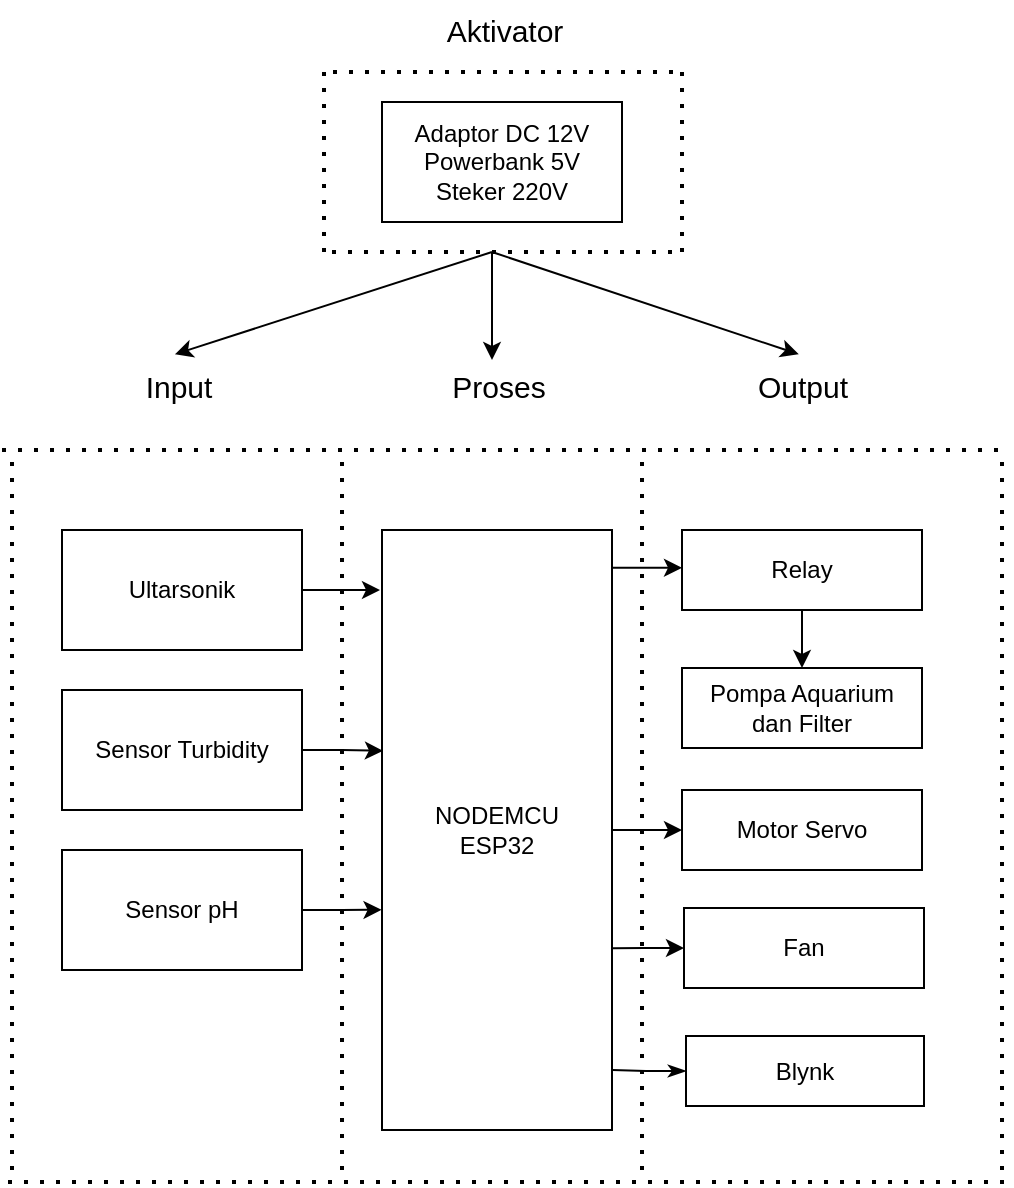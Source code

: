 <mxfile version="24.5.3" type="device" pages="4">
  <diagram name="Page-1" id="R7VzKHSdNlH-gQs3RgOC">
    <mxGraphModel dx="993" dy="699" grid="0" gridSize="10" guides="1" tooltips="1" connect="1" arrows="1" fold="1" page="1" pageScale="1" pageWidth="850" pageHeight="1100" math="0" shadow="0">
      <root>
        <mxCell id="0" />
        <mxCell id="1" parent="0" />
        <mxCell id="stFJ1I9RuQEEIAM0pEeC-6" style="edgeStyle=orthogonalEdgeStyle;rounded=0;orthogonalLoop=1;jettySize=auto;html=1;entryX=0;entryY=0.47;entryDx=0;entryDy=0;entryPerimeter=0;exitX=0.986;exitY=0.063;exitDx=0;exitDy=0;exitPerimeter=0;" parent="1" source="stFJ1I9RuQEEIAM0pEeC-3" target="stFJ1I9RuQEEIAM0pEeC-5" edge="1">
          <mxGeometry relative="1" as="geometry">
            <mxPoint x="480" y="583" as="sourcePoint" />
          </mxGeometry>
        </mxCell>
        <mxCell id="zGf4qYIf1W2fx_IAwK3_-2" value="" style="edgeStyle=orthogonalEdgeStyle;rounded=0;orthogonalLoop=1;jettySize=auto;html=1;" edge="1" parent="1" source="stFJ1I9RuQEEIAM0pEeC-3" target="stFJ1I9RuQEEIAM0pEeC-9">
          <mxGeometry relative="1" as="geometry" />
        </mxCell>
        <mxCell id="stFJ1I9RuQEEIAM0pEeC-3" value="NODEMCU&lt;div&gt;ESP32&lt;/div&gt;" style="rounded=0;whiteSpace=wrap;html=1;" parent="1" vertex="1">
          <mxGeometry x="365" y="549" width="115" height="300" as="geometry" />
        </mxCell>
        <mxCell id="stFJ1I9RuQEEIAM0pEeC-24" value="" style="edgeStyle=orthogonalEdgeStyle;rounded=0;orthogonalLoop=1;jettySize=auto;html=1;" parent="1" source="stFJ1I9RuQEEIAM0pEeC-5" target="stFJ1I9RuQEEIAM0pEeC-23" edge="1">
          <mxGeometry relative="1" as="geometry" />
        </mxCell>
        <mxCell id="stFJ1I9RuQEEIAM0pEeC-5" value="Relay" style="rounded=0;whiteSpace=wrap;html=1;" parent="1" vertex="1">
          <mxGeometry x="515" y="549" width="120" height="40" as="geometry" />
        </mxCell>
        <mxCell id="stFJ1I9RuQEEIAM0pEeC-9" value="Motor Servo" style="rounded=0;whiteSpace=wrap;html=1;" parent="1" vertex="1">
          <mxGeometry x="515" y="679" width="120" height="40" as="geometry" />
        </mxCell>
        <mxCell id="stFJ1I9RuQEEIAM0pEeC-14" value="" style="edgeStyle=orthogonalEdgeStyle;rounded=0;orthogonalLoop=1;jettySize=auto;html=1;" parent="1" source="stFJ1I9RuQEEIAM0pEeC-11" edge="1">
          <mxGeometry relative="1" as="geometry">
            <mxPoint x="364" y="579" as="targetPoint" />
          </mxGeometry>
        </mxCell>
        <mxCell id="stFJ1I9RuQEEIAM0pEeC-11" value="Ultarsonik" style="rounded=0;whiteSpace=wrap;html=1;" parent="1" vertex="1">
          <mxGeometry x="205" y="549" width="120" height="60" as="geometry" />
        </mxCell>
        <mxCell id="stFJ1I9RuQEEIAM0pEeC-15" value="Sensor Turbidity" style="rounded=0;whiteSpace=wrap;html=1;" parent="1" vertex="1">
          <mxGeometry x="205" y="629" width="120" height="60" as="geometry" />
        </mxCell>
        <mxCell id="stFJ1I9RuQEEIAM0pEeC-17" style="edgeStyle=orthogonalEdgeStyle;rounded=0;orthogonalLoop=1;jettySize=auto;html=1;entryX=0.004;entryY=0.368;entryDx=0;entryDy=0;entryPerimeter=0;" parent="1" source="stFJ1I9RuQEEIAM0pEeC-15" target="stFJ1I9RuQEEIAM0pEeC-3" edge="1">
          <mxGeometry relative="1" as="geometry" />
        </mxCell>
        <mxCell id="stFJ1I9RuQEEIAM0pEeC-18" value="Sensor pH" style="rounded=0;whiteSpace=wrap;html=1;" parent="1" vertex="1">
          <mxGeometry x="205" y="709" width="120" height="60" as="geometry" />
        </mxCell>
        <mxCell id="stFJ1I9RuQEEIAM0pEeC-20" style="edgeStyle=orthogonalEdgeStyle;rounded=0;orthogonalLoop=1;jettySize=auto;html=1;entryX=-0.002;entryY=0.633;entryDx=0;entryDy=0;entryPerimeter=0;" parent="1" source="stFJ1I9RuQEEIAM0pEeC-18" target="stFJ1I9RuQEEIAM0pEeC-3" edge="1">
          <mxGeometry relative="1" as="geometry" />
        </mxCell>
        <mxCell id="stFJ1I9RuQEEIAM0pEeC-23" value="Pompa Aquarium&lt;div&gt;dan Filter&lt;/div&gt;" style="rounded=0;whiteSpace=wrap;html=1;" parent="1" vertex="1">
          <mxGeometry x="515" y="618" width="120" height="40" as="geometry" />
        </mxCell>
        <mxCell id="stFJ1I9RuQEEIAM0pEeC-25" value="Blynk" style="rounded=0;whiteSpace=wrap;html=1;" parent="1" vertex="1">
          <mxGeometry x="517" y="802" width="119" height="35" as="geometry" />
        </mxCell>
        <mxCell id="h5ItkYK_gxQ6uihRbHUm-1" value="" style="endArrow=none;dashed=1;html=1;dashPattern=1 3;strokeWidth=2;rounded=0;strokeColor=default;" parent="1" edge="1">
          <mxGeometry width="50" height="50" relative="1" as="geometry">
            <mxPoint x="180" y="869" as="sourcePoint" />
            <mxPoint x="180" y="509" as="targetPoint" />
          </mxGeometry>
        </mxCell>
        <mxCell id="z-5U8LJKa1kFwT9po6Jz-1" value="" style="endArrow=none;dashed=1;html=1;dashPattern=1 3;strokeWidth=2;rounded=0;strokeColor=default;" parent="1" edge="1">
          <mxGeometry width="50" height="50" relative="1" as="geometry">
            <mxPoint x="675" y="869" as="sourcePoint" />
            <mxPoint x="675" y="509" as="targetPoint" />
          </mxGeometry>
        </mxCell>
        <mxCell id="z-5U8LJKa1kFwT9po6Jz-2" value="" style="endArrow=none;dashed=1;html=1;dashPattern=1 3;strokeWidth=2;rounded=0;strokeColor=default;" parent="1" edge="1">
          <mxGeometry width="50" height="50" relative="1" as="geometry">
            <mxPoint x="178" y="875" as="sourcePoint" />
            <mxPoint x="678" y="875" as="targetPoint" />
          </mxGeometry>
        </mxCell>
        <mxCell id="z-5U8LJKa1kFwT9po6Jz-3" value="" style="endArrow=none;dashed=1;html=1;dashPattern=1 3;strokeWidth=2;rounded=0;strokeColor=default;" parent="1" edge="1">
          <mxGeometry width="50" height="50" relative="1" as="geometry">
            <mxPoint x="175" y="509" as="sourcePoint" />
            <mxPoint x="675" y="509" as="targetPoint" />
          </mxGeometry>
        </mxCell>
        <mxCell id="z-5U8LJKa1kFwT9po6Jz-4" value="" style="endArrow=none;dashed=1;html=1;dashPattern=1 3;strokeWidth=2;rounded=0;strokeColor=default;" parent="1" edge="1">
          <mxGeometry width="50" height="50" relative="1" as="geometry">
            <mxPoint x="345" y="869" as="sourcePoint" />
            <mxPoint x="345" y="509" as="targetPoint" />
          </mxGeometry>
        </mxCell>
        <mxCell id="z-5U8LJKa1kFwT9po6Jz-5" value="" style="endArrow=none;dashed=1;html=1;dashPattern=1 3;strokeWidth=2;rounded=0;strokeColor=default;" parent="1" edge="1">
          <mxGeometry width="50" height="50" relative="1" as="geometry">
            <mxPoint x="495" y="869" as="sourcePoint" />
            <mxPoint x="495" y="509" as="targetPoint" />
          </mxGeometry>
        </mxCell>
        <mxCell id="z-5U8LJKa1kFwT9po6Jz-6" value="Input" style="text;html=1;align=center;verticalAlign=middle;resizable=0;points=[];autosize=1;strokeColor=none;fillColor=none;fontSize=15;" parent="1" vertex="1">
          <mxGeometry x="233" y="462" width="60" height="30" as="geometry" />
        </mxCell>
        <mxCell id="z-5U8LJKa1kFwT9po6Jz-7" value="Proses" style="text;html=1;align=center;verticalAlign=middle;resizable=0;points=[];autosize=1;strokeColor=none;fillColor=none;fontSize=15;" parent="1" vertex="1">
          <mxGeometry x="387.5" y="462" width="70" height="30" as="geometry" />
        </mxCell>
        <mxCell id="z-5U8LJKa1kFwT9po6Jz-8" value="Output" style="text;html=1;align=center;verticalAlign=middle;resizable=0;points=[];autosize=1;strokeColor=none;fillColor=none;fontSize=15;" parent="1" vertex="1">
          <mxGeometry x="540" y="462" width="70" height="30" as="geometry" />
        </mxCell>
        <mxCell id="z-5U8LJKa1kFwT9po6Jz-10" value="Adaptor DC 12V&lt;div&gt;Powerbank 5V&lt;/div&gt;&lt;div&gt;Steker 220V&lt;/div&gt;" style="rounded=0;whiteSpace=wrap;html=1;" parent="1" vertex="1">
          <mxGeometry x="365" y="335" width="120" height="60" as="geometry" />
        </mxCell>
        <mxCell id="z-5U8LJKa1kFwT9po6Jz-11" value="Aktivator" style="text;html=1;align=center;verticalAlign=middle;resizable=0;points=[];autosize=1;strokeColor=none;fillColor=none;fontSize=15;" parent="1" vertex="1">
          <mxGeometry x="386" y="284" width="80" height="30" as="geometry" />
        </mxCell>
        <mxCell id="z-5U8LJKa1kFwT9po6Jz-13" value="" style="endArrow=none;dashed=1;html=1;dashPattern=1 3;strokeWidth=2;rounded=0;" parent="1" edge="1">
          <mxGeometry width="50" height="50" relative="1" as="geometry">
            <mxPoint x="336" y="410" as="sourcePoint" />
            <mxPoint x="336" y="320" as="targetPoint" />
          </mxGeometry>
        </mxCell>
        <mxCell id="z-5U8LJKa1kFwT9po6Jz-14" value="" style="endArrow=none;dashed=1;html=1;dashPattern=1 3;strokeWidth=2;rounded=0;" parent="1" edge="1">
          <mxGeometry width="50" height="50" relative="1" as="geometry">
            <mxPoint x="515" y="410" as="sourcePoint" />
            <mxPoint x="515" y="320" as="targetPoint" />
          </mxGeometry>
        </mxCell>
        <mxCell id="z-5U8LJKa1kFwT9po6Jz-15" value="" style="endArrow=none;dashed=1;html=1;dashPattern=1 3;strokeWidth=2;rounded=0;" parent="1" edge="1">
          <mxGeometry width="50" height="50" relative="1" as="geometry">
            <mxPoint x="340" y="410" as="sourcePoint" />
            <mxPoint x="510" y="410" as="targetPoint" />
          </mxGeometry>
        </mxCell>
        <mxCell id="z-5U8LJKa1kFwT9po6Jz-16" value="" style="endArrow=none;dashed=1;html=1;dashPattern=1 3;strokeWidth=2;rounded=0;" parent="1" edge="1">
          <mxGeometry width="50" height="50" relative="1" as="geometry">
            <mxPoint x="340.5" y="320" as="sourcePoint" />
            <mxPoint x="510.5" y="320" as="targetPoint" />
          </mxGeometry>
        </mxCell>
        <mxCell id="z-5U8LJKa1kFwT9po6Jz-20" value="" style="endArrow=classic;html=1;rounded=0;" parent="1" edge="1">
          <mxGeometry width="50" height="50" relative="1" as="geometry">
            <mxPoint x="420" y="410" as="sourcePoint" />
            <mxPoint x="420" y="464" as="targetPoint" />
          </mxGeometry>
        </mxCell>
        <mxCell id="z-5U8LJKa1kFwT9po6Jz-21" value="" style="endArrow=classic;html=1;rounded=0;entryX=0.474;entryY=-0.028;entryDx=0;entryDy=0;entryPerimeter=0;" parent="1" target="z-5U8LJKa1kFwT9po6Jz-6" edge="1">
          <mxGeometry width="50" height="50" relative="1" as="geometry">
            <mxPoint x="420" y="410" as="sourcePoint" />
            <mxPoint x="430" y="474" as="targetPoint" />
          </mxGeometry>
        </mxCell>
        <mxCell id="z-5U8LJKa1kFwT9po6Jz-22" value="" style="endArrow=classic;html=1;rounded=0;entryX=0.477;entryY=-0.028;entryDx=0;entryDy=0;entryPerimeter=0;" parent="1" target="z-5U8LJKa1kFwT9po6Jz-8" edge="1">
          <mxGeometry width="50" height="50" relative="1" as="geometry">
            <mxPoint x="420" y="410" as="sourcePoint" />
            <mxPoint x="272" y="471" as="targetPoint" />
          </mxGeometry>
        </mxCell>
        <mxCell id="zGf4qYIf1W2fx_IAwK3_-3" value="Fan" style="rounded=0;whiteSpace=wrap;html=1;" vertex="1" parent="1">
          <mxGeometry x="516" y="738" width="120" height="40" as="geometry" />
        </mxCell>
        <mxCell id="zGf4qYIf1W2fx_IAwK3_-5" style="edgeStyle=orthogonalEdgeStyle;rounded=0;orthogonalLoop=1;jettySize=auto;html=1;entryX=1.004;entryY=0.697;entryDx=0;entryDy=0;entryPerimeter=0;startArrow=classic;startFill=1;endArrow=none;endFill=0;" edge="1" parent="1" source="zGf4qYIf1W2fx_IAwK3_-3" target="stFJ1I9RuQEEIAM0pEeC-3">
          <mxGeometry relative="1" as="geometry" />
        </mxCell>
        <mxCell id="zGf4qYIf1W2fx_IAwK3_-7" style="edgeStyle=orthogonalEdgeStyle;rounded=0;orthogonalLoop=1;jettySize=auto;html=1;entryX=1.002;entryY=0.9;entryDx=0;entryDy=0;entryPerimeter=0;endArrow=none;endFill=0;startArrow=classicThin;startFill=1;" edge="1" parent="1" source="stFJ1I9RuQEEIAM0pEeC-25" target="stFJ1I9RuQEEIAM0pEeC-3">
          <mxGeometry relative="1" as="geometry" />
        </mxCell>
      </root>
    </mxGraphModel>
  </diagram>
  <diagram id="MJCl8aZaAudn2xlSvdcU" name="Page-2">
    <mxGraphModel dx="756" dy="532" grid="1" gridSize="10" guides="1" tooltips="1" connect="1" arrows="1" fold="1" page="1" pageScale="1" pageWidth="850" pageHeight="1100" math="0" shadow="0">
      <root>
        <mxCell id="0" />
        <mxCell id="1" parent="0" />
        <mxCell id="Ma4tsSueQZ2O7CvECOWH-4" value="" style="edgeStyle=orthogonalEdgeStyle;rounded=0;orthogonalLoop=1;jettySize=auto;html=1;" parent="1" source="Ma4tsSueQZ2O7CvECOWH-1" target="Ma4tsSueQZ2O7CvECOWH-2" edge="1">
          <mxGeometry relative="1" as="geometry" />
        </mxCell>
        <mxCell id="Ma4tsSueQZ2O7CvECOWH-1" value="Mulai" style="strokeWidth=2;html=1;shape=mxgraph.flowchart.start_1;whiteSpace=wrap;rounded=0;" parent="1" vertex="1">
          <mxGeometry x="538.939" y="230" width="119.697" height="75.398" as="geometry" />
        </mxCell>
        <mxCell id="E_-PYYlxJLaNtG1eg9tK-3" style="edgeStyle=orthogonalEdgeStyle;orthogonalLoop=1;jettySize=auto;html=1;rounded=0;curved=0;" edge="1" parent="1" source="Ma4tsSueQZ2O7CvECOWH-2" target="vtIXDzso_kJ8xkd63I3x-2">
          <mxGeometry relative="1" as="geometry" />
        </mxCell>
        <mxCell id="Ma4tsSueQZ2O7CvECOWH-2" value="&lt;div style=&quot;forced-color-adjust: none; font-family: Helvetica; font-size: 12px; font-style: normal; font-variant-ligatures: normal; font-variant-caps: normal; font-weight: 400; letter-spacing: normal; orphans: 2; text-align: center; text-indent: 0px; text-transform: none; widows: 2; word-spacing: 0px; -webkit-text-stroke-width: 0px; white-space: nowrap; text-decoration-thickness: initial; text-decoration-style: initial; text-decoration-color: initial;&quot;&gt;Sensor&amp;nbsp;&lt;/div&gt;&lt;div style=&quot;forced-color-adjust: none; font-family: Helvetica; font-size: 12px; font-style: normal; font-variant-ligatures: normal; font-variant-caps: normal; font-weight: 400; letter-spacing: normal; orphans: 2; text-align: center; text-indent: 0px; text-transform: none; widows: 2; word-spacing: 0px; -webkit-text-stroke-width: 0px; white-space: nowrap; text-decoration-thickness: initial; text-decoration-style: initial; text-decoration-color: initial;&quot;&gt;Turbidity,&lt;/div&gt;&lt;div style=&quot;forced-color-adjust: none; font-family: Helvetica; font-size: 12px; font-style: normal; font-variant-ligatures: normal; font-variant-caps: normal; font-weight: 400; letter-spacing: normal; orphans: 2; text-align: center; text-indent: 0px; text-transform: none; widows: 2; word-spacing: 0px; -webkit-text-stroke-width: 0px; white-space: nowrap; text-decoration-thickness: initial; text-decoration-style: initial; text-decoration-color: initial;&quot;&gt;Sensor pH,&lt;/div&gt;&lt;div style=&quot;forced-color-adjust: none; font-family: Helvetica; font-size: 12px; font-style: normal; font-variant-ligatures: normal; font-variant-caps: normal; font-weight: 400; letter-spacing: normal; orphans: 2; text-align: center; text-indent: 0px; text-transform: none; widows: 2; word-spacing: 0px; -webkit-text-stroke-width: 0px; white-space: nowrap; text-decoration-thickness: initial; text-decoration-style: initial; text-decoration-color: initial;&quot;&gt;Pompa&lt;/div&gt;" style="verticalLabelPosition=middle;verticalAlign=middle;html=1;shape=hexagon;perimeter=hexagonPerimeter2;arcSize=6;size=0.27;rounded=0;labelPosition=center;align=center;labelBackgroundColor=none;fontColor=default;textDirection=ltr;whiteSpace=wrap;strokeWidth=2;" parent="1" vertex="1">
          <mxGeometry x="389.318" y="230" width="119.697" height="75.398" as="geometry" />
        </mxCell>
        <mxCell id="CjtTZJPGIfYN2WjX5toW-6" value="" style="edgeStyle=orthogonalEdgeStyle;rounded=0;orthogonalLoop=1;jettySize=auto;html=1;" parent="1" source="CjtTZJPGIfYN2WjX5toW-1" target="CjtTZJPGIfYN2WjX5toW-5" edge="1">
          <mxGeometry relative="1" as="geometry" />
        </mxCell>
        <mxCell id="E_-PYYlxJLaNtG1eg9tK-7" value="Tidak" style="edgeLabel;html=1;align=center;verticalAlign=middle;resizable=0;points=[];" vertex="1" connectable="0" parent="CjtTZJPGIfYN2WjX5toW-6">
          <mxGeometry x="-0.218" y="1" relative="1" as="geometry">
            <mxPoint as="offset" />
          </mxGeometry>
        </mxCell>
        <mxCell id="vtIXDzso_kJ8xkd63I3x-22" value="" style="edgeStyle=orthogonalEdgeStyle;rounded=0;orthogonalLoop=1;jettySize=auto;html=1;" edge="1" parent="1" source="CjtTZJPGIfYN2WjX5toW-1" target="vtIXDzso_kJ8xkd63I3x-20">
          <mxGeometry relative="1" as="geometry" />
        </mxCell>
        <mxCell id="E_-PYYlxJLaNtG1eg9tK-10" value="Ya" style="edgeLabel;html=1;align=center;verticalAlign=middle;resizable=0;points=[];" vertex="1" connectable="0" parent="vtIXDzso_kJ8xkd63I3x-22">
          <mxGeometry x="-0.28" y="-1" relative="1" as="geometry">
            <mxPoint as="offset" />
          </mxGeometry>
        </mxCell>
        <mxCell id="CjtTZJPGIfYN2WjX5toW-1" value="Sensor pH&amp;nbsp;&lt;div&gt;&lt;span style=&quot;background-color: initial;&quot;&gt;&amp;lt;= 4 atau &amp;gt;= 8&lt;/span&gt;&lt;/div&gt;" style="rhombus;html=1;strokeWidth=2;rounded=0;arcSize=12;whiteSpace=wrap;" parent="1" vertex="1">
          <mxGeometry x="419.242" y="456.195" width="95.758" height="100.531" as="geometry" />
        </mxCell>
        <mxCell id="CjtTZJPGIfYN2WjX5toW-12" value="" style="edgeStyle=orthogonalEdgeStyle;rounded=0;orthogonalLoop=1;jettySize=auto;html=1;" parent="1" source="CjtTZJPGIfYN2WjX5toW-3" target="CjtTZJPGIfYN2WjX5toW-11" edge="1">
          <mxGeometry relative="1" as="geometry" />
        </mxCell>
        <mxCell id="CjtTZJPGIfYN2WjX5toW-3" value="Relay memberikan tegangan" style="whiteSpace=wrap;html=1;strokeWidth=2;rounded=0;arcSize=12;" parent="1" vertex="1">
          <mxGeometry x="766.364" y="606.991" width="143.636" height="75.398" as="geometry" />
        </mxCell>
        <mxCell id="vtIXDzso_kJ8xkd63I3x-14" value="" style="edgeStyle=orthogonalEdgeStyle;rounded=0;orthogonalLoop=1;jettySize=auto;html=1;" edge="1" parent="1" source="CjtTZJPGIfYN2WjX5toW-5" target="vtIXDzso_kJ8xkd63I3x-13">
          <mxGeometry relative="1" as="geometry" />
        </mxCell>
        <mxCell id="E_-PYYlxJLaNtG1eg9tK-8" value="Tidak" style="edgeLabel;html=1;align=center;verticalAlign=middle;resizable=0;points=[];" vertex="1" connectable="0" parent="vtIXDzso_kJ8xkd63I3x-14">
          <mxGeometry x="-0.159" y="-1" relative="1" as="geometry">
            <mxPoint as="offset" />
          </mxGeometry>
        </mxCell>
        <mxCell id="CjtTZJPGIfYN2WjX5toW-5" value="Sensor&amp;nbsp;&lt;div&gt;Turbidity&lt;div&gt;&amp;gt;= 30&lt;/div&gt;&lt;/div&gt;" style="rhombus;whiteSpace=wrap;html=1;strokeWidth=2;rounded=0;arcSize=12;" parent="1" vertex="1">
          <mxGeometry x="419.242" y="606.991" width="95.758" height="100.531" as="geometry" />
        </mxCell>
        <mxCell id="vtIXDzso_kJ8xkd63I3x-34" value="" style="edgeStyle=orthogonalEdgeStyle;rounded=0;orthogonalLoop=1;jettySize=auto;html=1;" edge="1" parent="1" source="CjtTZJPGIfYN2WjX5toW-11" target="vtIXDzso_kJ8xkd63I3x-33">
          <mxGeometry relative="1" as="geometry" />
        </mxCell>
        <mxCell id="CjtTZJPGIfYN2WjX5toW-11" value="Pompa memfilter&amp;nbsp;&lt;div&gt;air aquarium&lt;/div&gt;" style="shape=parallelogram;perimeter=parallelogramPerimeter;whiteSpace=wrap;html=1;fixedSize=1;strokeWidth=2;rounded=0;arcSize=12;" parent="1" vertex="1">
          <mxGeometry x="766.364" y="732.655" width="143.636" height="75.398" as="geometry" />
        </mxCell>
        <mxCell id="CjtTZJPGIfYN2WjX5toW-19" value="Selesai" style="strokeWidth=2;html=1;shape=mxgraph.flowchart.start_1;whiteSpace=wrap;rounded=0;" parent="1" vertex="1">
          <mxGeometry x="599.998" y="959.999" width="119.697" height="75.398" as="geometry" />
        </mxCell>
        <mxCell id="vtIXDzso_kJ8xkd63I3x-9" value="" style="edgeStyle=orthogonalEdgeStyle;rounded=0;orthogonalLoop=1;jettySize=auto;html=1;" edge="1" parent="1" source="vtIXDzso_kJ8xkd63I3x-2" target="vtIXDzso_kJ8xkd63I3x-8">
          <mxGeometry relative="1" as="geometry" />
        </mxCell>
        <mxCell id="vtIXDzso_kJ8xkd63I3x-2" value="Membaca data dari database Blynk" style="rounded=0;whiteSpace=wrap;html=1;absoluteArcSize=1;arcSize=14;strokeWidth=2;" vertex="1" parent="1">
          <mxGeometry x="237.303" y="343.097" width="119.697" height="62.832" as="geometry" />
        </mxCell>
        <mxCell id="vtIXDzso_kJ8xkd63I3x-19" value="" style="edgeStyle=orthogonalEdgeStyle;rounded=0;orthogonalLoop=1;jettySize=auto;html=1;" edge="1" parent="1" source="vtIXDzso_kJ8xkd63I3x-8" target="CjtTZJPGIfYN2WjX5toW-1">
          <mxGeometry relative="1" as="geometry" />
        </mxCell>
        <mxCell id="E_-PYYlxJLaNtG1eg9tK-11" value="Tidak" style="edgeLabel;html=1;align=center;verticalAlign=middle;resizable=0;points=[];" vertex="1" connectable="0" parent="vtIXDzso_kJ8xkd63I3x-19">
          <mxGeometry x="-0.119" y="-1" relative="1" as="geometry">
            <mxPoint as="offset" />
          </mxGeometry>
        </mxCell>
        <mxCell id="E_-PYYlxJLaNtG1eg9tK-19" value="Ya" style="edgeStyle=orthogonalEdgeStyle;orthogonalLoop=1;jettySize=auto;html=1;" edge="1" parent="1" source="vtIXDzso_kJ8xkd63I3x-8" target="E_-PYYlxJLaNtG1eg9tK-17">
          <mxGeometry relative="1" as="geometry" />
        </mxCell>
        <mxCell id="vtIXDzso_kJ8xkd63I3x-8" value="Tombol&amp;nbsp;&lt;div&gt;pompa ditekan manual&lt;/div&gt;" style="rhombus;whiteSpace=wrap;html=1;rounded=0;arcSize=14;strokeWidth=2;" vertex="1" parent="1">
          <mxGeometry x="244.485" y="456.195" width="105.333" height="100.531" as="geometry" />
        </mxCell>
        <mxCell id="vtIXDzso_kJ8xkd63I3x-16" value="" style="edgeStyle=orthogonalEdgeStyle;rounded=0;orthogonalLoop=1;jettySize=auto;html=1;" edge="1" parent="1" source="vtIXDzso_kJ8xkd63I3x-12" target="vtIXDzso_kJ8xkd63I3x-2">
          <mxGeometry relative="1" as="geometry" />
        </mxCell>
        <mxCell id="vtIXDzso_kJ8xkd63I3x-12" value="1" style="verticalLabelPosition=middle;verticalAlign=middle;html=1;shape=mxgraph.flowchart.on-page_reference;rounded=0;labelPosition=center;align=center;" vertex="1" parent="1">
          <mxGeometry x="120" y="336.814" width="71.818" height="75.398" as="geometry" />
        </mxCell>
        <mxCell id="vtIXDzso_kJ8xkd63I3x-13" value="1" style="verticalLabelPosition=middle;verticalAlign=middle;html=1;shape=mxgraph.flowchart.on-page_reference;rounded=0;labelPosition=center;align=center;strokeWidth=2;" vertex="1" parent="1">
          <mxGeometry x="431.212" y="750.004" width="71.818" height="75.398" as="geometry" />
        </mxCell>
        <mxCell id="vtIXDzso_kJ8xkd63I3x-25" value="" style="edgeStyle=orthogonalEdgeStyle;rounded=0;orthogonalLoop=1;jettySize=auto;html=1;" edge="1" parent="1" source="vtIXDzso_kJ8xkd63I3x-20" target="vtIXDzso_kJ8xkd63I3x-24">
          <mxGeometry relative="1" as="geometry" />
        </mxCell>
        <mxCell id="vtIXDzso_kJ8xkd63I3x-20" value="Data masuk ke database" style="strokeWidth=2;html=1;shape=mxgraph.flowchart.database;whiteSpace=wrap;rounded=0;" vertex="1" parent="1">
          <mxGeometry x="574.848" y="453.053" width="95.758" height="106.814" as="geometry" />
        </mxCell>
        <mxCell id="vtIXDzso_kJ8xkd63I3x-23" style="edgeStyle=orthogonalEdgeStyle;rounded=0;orthogonalLoop=1;jettySize=auto;html=1;entryX=0.5;entryY=1;entryDx=0;entryDy=0;entryPerimeter=0;" edge="1" parent="1" source="CjtTZJPGIfYN2WjX5toW-5" target="vtIXDzso_kJ8xkd63I3x-20">
          <mxGeometry relative="1" as="geometry" />
        </mxCell>
        <mxCell id="E_-PYYlxJLaNtG1eg9tK-9" value="Ya" style="edgeLabel;html=1;align=center;verticalAlign=middle;resizable=0;points=[];" vertex="1" connectable="0" parent="vtIXDzso_kJ8xkd63I3x-23">
          <mxGeometry x="-0.667" y="-1" relative="1" as="geometry">
            <mxPoint as="offset" />
          </mxGeometry>
        </mxCell>
        <mxCell id="vtIXDzso_kJ8xkd63I3x-26" value="" style="edgeStyle=orthogonalEdgeStyle;rounded=0;orthogonalLoop=1;jettySize=auto;html=1;" edge="1" parent="1" source="vtIXDzso_kJ8xkd63I3x-24" target="CjtTZJPGIfYN2WjX5toW-3">
          <mxGeometry relative="1" as="geometry" />
        </mxCell>
        <mxCell id="vtIXDzso_kJ8xkd63I3x-24" value="Data diproses mikrokontroller" style="whiteSpace=wrap;html=1;strokeWidth=2;rounded=0;arcSize=12;" vertex="1" parent="1">
          <mxGeometry x="766.364" y="468.761" width="143.636" height="75.398" as="geometry" />
        </mxCell>
        <mxCell id="E_-PYYlxJLaNtG1eg9tK-24" value="" style="edgeStyle=orthogonalEdgeStyle;orthogonalLoop=1;jettySize=auto;html=1;" edge="1" parent="1" source="vtIXDzso_kJ8xkd63I3x-27" target="E_-PYYlxJLaNtG1eg9tK-23">
          <mxGeometry relative="1" as="geometry" />
        </mxCell>
        <mxCell id="vtIXDzso_kJ8xkd63I3x-27" value="Relay memberikan tegangan" style="whiteSpace=wrap;html=1;strokeWidth=2;rounded=0;arcSize=12;" vertex="1" parent="1">
          <mxGeometry x="225.333" y="732.655" width="143.636" height="75.398" as="geometry" />
        </mxCell>
        <mxCell id="vtIXDzso_kJ8xkd63I3x-35" value="" style="edgeStyle=orthogonalEdgeStyle;rounded=0;orthogonalLoop=1;jettySize=auto;html=1;" edge="1" parent="1" source="vtIXDzso_kJ8xkd63I3x-33" target="CjtTZJPGIfYN2WjX5toW-19">
          <mxGeometry relative="1" as="geometry" />
        </mxCell>
        <mxCell id="vtIXDzso_kJ8xkd63I3x-33" value="&lt;div&gt;Blynk menampilkan&amp;nbsp;&lt;/div&gt;&lt;div&gt;pompa menyala&lt;/div&gt;" style="shape=parallelogram;perimeter=parallelogramPerimeter;whiteSpace=wrap;html=1;fixedSize=1;strokeWidth=2;rounded=0;arcSize=12;" vertex="1" parent="1">
          <mxGeometry x="766.364" y="858.319" width="143.636" height="75.398" as="geometry" />
        </mxCell>
        <mxCell id="E_-PYYlxJLaNtG1eg9tK-18" value="" style="edgeStyle=orthogonalEdgeStyle;orthogonalLoop=1;jettySize=auto;html=1;" edge="1" parent="1" source="E_-PYYlxJLaNtG1eg9tK-17" target="vtIXDzso_kJ8xkd63I3x-27">
          <mxGeometry relative="1" as="geometry" />
        </mxCell>
        <mxCell id="E_-PYYlxJLaNtG1eg9tK-17" value="Data diproses mikrokontroller" style="whiteSpace=wrap;html=1;strokeWidth=2;rounded=0;arcSize=12;" vertex="1" parent="1">
          <mxGeometry x="225.333" y="606.995" width="143.636" height="75.398" as="geometry" />
        </mxCell>
        <mxCell id="E_-PYYlxJLaNtG1eg9tK-26" value="" style="edgeStyle=orthogonalEdgeStyle;orthogonalLoop=1;jettySize=auto;html=1;" edge="1" parent="1" source="E_-PYYlxJLaNtG1eg9tK-23" target="E_-PYYlxJLaNtG1eg9tK-25">
          <mxGeometry relative="1" as="geometry" />
        </mxCell>
        <mxCell id="E_-PYYlxJLaNtG1eg9tK-23" value="Pompa memfilter&amp;nbsp;&lt;div&gt;air aquarium&lt;/div&gt;" style="shape=parallelogram;perimeter=parallelogramPerimeter;whiteSpace=wrap;html=1;fixedSize=1;strokeWidth=2;rounded=0;arcSize=12;" vertex="1" parent="1">
          <mxGeometry x="225.334" y="858.315" width="143.636" height="75.398" as="geometry" />
        </mxCell>
        <mxCell id="E_-PYYlxJLaNtG1eg9tK-27" style="edgeStyle=orthogonalEdgeStyle;orthogonalLoop=1;jettySize=auto;html=1;rounded=0;curved=0;" edge="1" parent="1" source="E_-PYYlxJLaNtG1eg9tK-25" target="CjtTZJPGIfYN2WjX5toW-19">
          <mxGeometry relative="1" as="geometry" />
        </mxCell>
        <mxCell id="E_-PYYlxJLaNtG1eg9tK-25" value="&lt;div&gt;Blynk menampilkan&amp;nbsp;&lt;/div&gt;&lt;div&gt;pompa menyala&lt;/div&gt;" style="shape=parallelogram;perimeter=parallelogramPerimeter;whiteSpace=wrap;html=1;fixedSize=1;strokeWidth=2;rounded=0;arcSize=12;" vertex="1" parent="1">
          <mxGeometry x="395.304" y="858.319" width="143.636" height="75.398" as="geometry" />
        </mxCell>
      </root>
    </mxGraphModel>
  </diagram>
  <diagram id="D00K7CxyW36Q-Lil4brc" name="Page-3">
    <mxGraphModel dx="1059" dy="745" grid="1" gridSize="10" guides="1" tooltips="1" connect="1" arrows="1" fold="1" page="1" pageScale="1" pageWidth="850" pageHeight="1100" math="0" shadow="0">
      <root>
        <mxCell id="0" />
        <mxCell id="1" parent="0" />
        <mxCell id="aJDErWDbLdERI8_9hRQx-3" value="" style="edgeStyle=orthogonalEdgeStyle;rounded=0;orthogonalLoop=1;jettySize=auto;html=1;" parent="1" source="aJDErWDbLdERI8_9hRQx-1" target="aJDErWDbLdERI8_9hRQx-2" edge="1">
          <mxGeometry relative="1" as="geometry" />
        </mxCell>
        <mxCell id="aJDErWDbLdERI8_9hRQx-1" value="Mulai" style="strokeWidth=2;html=1;shape=mxgraph.flowchart.start_1;whiteSpace=wrap;" parent="1" vertex="1">
          <mxGeometry x="660" y="262.5" width="100" height="49.52" as="geometry" />
        </mxCell>
        <mxCell id="Q763a7Jfcjm7UW2sleFU-13" value="" style="edgeStyle=orthogonalEdgeStyle;orthogonalLoop=1;jettySize=auto;html=1;" edge="1" parent="1" source="aJDErWDbLdERI8_9hRQx-2" target="aJDErWDbLdERI8_9hRQx-5">
          <mxGeometry relative="1" as="geometry" />
        </mxCell>
        <mxCell id="aJDErWDbLdERI8_9hRQx-2" value="Motor Servo" style="verticalLabelPosition=middle;verticalAlign=middle;html=1;shape=hexagon;perimeter=hexagonPerimeter2;arcSize=6;size=0.27;labelPosition=center;align=center;strokeWidth=2;" parent="1" vertex="1">
          <mxGeometry x="480" y="250" width="140" height="74.516" as="geometry" />
        </mxCell>
        <mxCell id="Q763a7Jfcjm7UW2sleFU-14" value="" style="edgeStyle=orthogonalEdgeStyle;orthogonalLoop=1;jettySize=auto;html=1;" edge="1" parent="1" source="aJDErWDbLdERI8_9hRQx-5" target="KUfxrLowyFLmvTXIHck2-1">
          <mxGeometry relative="1" as="geometry" />
        </mxCell>
        <mxCell id="aJDErWDbLdERI8_9hRQx-5" value="&lt;span style=&quot;text-wrap: nowrap;&quot;&gt;Makanan ikan&lt;/span&gt;&lt;div style=&quot;text-wrap: nowrap;&quot;&gt;diamsukan ke&lt;/div&gt;&lt;div style=&quot;text-wrap: nowrap;&quot;&gt;wadah&lt;/div&gt;" style="verticalLabelPosition=middle;verticalAlign=middle;html=1;shape=trapezoid;perimeter=trapezoidPerimeter;whiteSpace=wrap;size=0.23;arcSize=10;flipV=1;labelPosition=center;align=center;strokeWidth=2;" parent="1" vertex="1">
          <mxGeometry x="320" y="250" width="140" height="74.516" as="geometry" />
        </mxCell>
        <mxCell id="rJdNYqaUGzkboRbuiZC2-5" value="Ya" style="edgeStyle=orthogonalEdgeStyle;rounded=0;orthogonalLoop=1;jettySize=auto;html=1;" parent="1" source="rJdNYqaUGzkboRbuiZC2-2" target="rJdNYqaUGzkboRbuiZC2-4" edge="1">
          <mxGeometry relative="1" as="geometry" />
        </mxCell>
        <mxCell id="rJdNYqaUGzkboRbuiZC2-16" value="Tidak" style="edgeStyle=orthogonalEdgeStyle;rounded=0;orthogonalLoop=1;jettySize=auto;html=1;" parent="1" source="rJdNYqaUGzkboRbuiZC2-2" target="rJdNYqaUGzkboRbuiZC2-15" edge="1">
          <mxGeometry relative="1" as="geometry" />
        </mxCell>
        <mxCell id="rJdNYqaUGzkboRbuiZC2-2" value="Tombol makan&lt;div&gt;ikan ditekan&lt;/div&gt;&lt;div&gt;mabual&lt;/div&gt;" style="rhombus;whiteSpace=wrap;html=1;strokeWidth=2;" parent="1" vertex="1">
          <mxGeometry x="151" y="367.984" width="126.0" height="111.774" as="geometry" />
        </mxCell>
        <mxCell id="Q763a7Jfcjm7UW2sleFU-5" style="edgeStyle=orthogonalEdgeStyle;orthogonalLoop=1;jettySize=auto;html=1;" edge="1" parent="1" source="rJdNYqaUGzkboRbuiZC2-4" target="Q763a7Jfcjm7UW2sleFU-4">
          <mxGeometry relative="1" as="geometry" />
        </mxCell>
        <mxCell id="rJdNYqaUGzkboRbuiZC2-4" value="Data diproses&amp;nbsp;&lt;div&gt;mikrokontroller&lt;/div&gt;" style="whiteSpace=wrap;html=1;strokeWidth=2;" parent="1" vertex="1">
          <mxGeometry x="460" y="391.07" width="140" height="63.39" as="geometry" />
        </mxCell>
        <mxCell id="rJdNYqaUGzkboRbuiZC2-10" value="" style="edgeStyle=orthogonalEdgeStyle;rounded=0;orthogonalLoop=1;jettySize=auto;html=1;" parent="1" source="rJdNYqaUGzkboRbuiZC2-6" target="rJdNYqaUGzkboRbuiZC2-9" edge="1">
          <mxGeometry relative="1" as="geometry" />
        </mxCell>
        <mxCell id="rJdNYqaUGzkboRbuiZC2-6" value="Motor servo&amp;nbsp;&lt;div&gt;bergerak&amp;nbsp;&lt;span style=&quot;background-color: initial;&quot;&gt;180&lt;/span&gt;&lt;span style=&quot;background-color: initial; font-size: 10px;&quot;&gt;&lt;sup&gt;o&amp;nbsp;&lt;/sup&gt;&lt;/span&gt;&lt;span style=&quot;background-color: initial;&quot;&gt;dan&lt;/span&gt;&lt;/div&gt;&lt;div&gt;&lt;span style=&quot;background-color: initial;&quot;&gt;&lt;sup style=&quot;&quot;&gt;&lt;span style=&quot;font-size: 12px;&quot;&gt;makanan jatuh&amp;nbsp;&lt;/span&gt;&lt;/sup&gt;&lt;/span&gt;&lt;span style=&quot;vertical-align: super; background-color: initial;&quot;&gt;ke aquarium&lt;/span&gt;&lt;/div&gt;" style="shape=parallelogram;perimeter=parallelogramPerimeter;whiteSpace=wrap;html=1;fixedSize=1;strokeWidth=2;" parent="1" vertex="1">
          <mxGeometry x="620" y="499.22" width="174" height="80" as="geometry" />
        </mxCell>
        <mxCell id="rJdNYqaUGzkboRbuiZC2-12" value="" style="edgeStyle=orthogonalEdgeStyle;rounded=0;orthogonalLoop=1;jettySize=auto;html=1;" parent="1" source="rJdNYqaUGzkboRbuiZC2-9" target="rJdNYqaUGzkboRbuiZC2-11" edge="1">
          <mxGeometry relative="1" as="geometry" />
        </mxCell>
        <mxCell id="rJdNYqaUGzkboRbuiZC2-9" value="Motor servo&amp;nbsp;&lt;div&gt;bergerak balik&amp;nbsp;&lt;span style=&quot;background-color: initial;&quot;&gt;180&lt;/span&gt;&lt;span style=&quot;background-color: initial; font-size: 10px;&quot;&gt;&lt;sup&gt;o&lt;/sup&gt;&lt;/span&gt;&lt;/div&gt;" style="shape=parallelogram;perimeter=parallelogramPerimeter;whiteSpace=wrap;html=1;fixedSize=1;strokeWidth=2;" parent="1" vertex="1">
          <mxGeometry x="623" y="637.92" width="168" height="72.91" as="geometry" />
        </mxCell>
        <mxCell id="rJdNYqaUGzkboRbuiZC2-11" value="Selesai" style="strokeWidth=2;html=1;shape=mxgraph.flowchart.start_1;whiteSpace=wrap;" parent="1" vertex="1">
          <mxGeometry x="656.75" y="769.22" width="100.5" height="60" as="geometry" />
        </mxCell>
        <mxCell id="9XI4MyvZEF4UAVCYQNDw-3" value="" style="edgeStyle=orthogonalEdgeStyle;orthogonalLoop=1;jettySize=auto;html=1;" edge="1" parent="1" source="rJdNYqaUGzkboRbuiZC2-15" target="rJdNYqaUGzkboRbuiZC2-21">
          <mxGeometry relative="1" as="geometry" />
        </mxCell>
        <mxCell id="rJdNYqaUGzkboRbuiZC2-15" value="&lt;span style=&quot;text-wrap: nowrap;&quot;&gt;Menagtur jadwal&amp;nbsp;&lt;/span&gt;&lt;div style=&quot;text-wrap: nowrap;&quot;&gt;makan&amp;nbsp;&lt;span style=&quot;background-color: initial;&quot;&gt;ikan&amp;nbsp;&lt;/span&gt;&lt;/div&gt;&lt;div style=&quot;text-wrap: nowrap;&quot;&gt;&lt;span style=&quot;background-color: initial;&quot;&gt;pada aplikasi&lt;/span&gt;&lt;/div&gt;" style="verticalLabelPosition=middle;verticalAlign=middle;html=1;shape=trapezoid;perimeter=trapezoidPerimeter;whiteSpace=wrap;size=0.23;arcSize=10;flipV=1;labelPosition=center;align=center;strokeWidth=2;" parent="1" vertex="1">
          <mxGeometry x="144" y="523.226" width="140" height="74.516" as="geometry" />
        </mxCell>
        <mxCell id="Q763a7Jfcjm7UW2sleFU-1" value="" style="edgeStyle=orthogonalEdgeStyle;orthogonalLoop=1;jettySize=auto;html=1;" edge="1" parent="1" source="rJdNYqaUGzkboRbuiZC2-21" target="SNCClXfA6SStU-MbD-aZ-5">
          <mxGeometry relative="1" as="geometry" />
        </mxCell>
        <mxCell id="rJdNYqaUGzkboRbuiZC2-21" value="Kirim data ke Blynk&amp;nbsp;&lt;div&gt;Database&lt;/div&gt;" style="whiteSpace=wrap;html=1;strokeWidth=2;" parent="1" vertex="1">
          <mxGeometry x="145" y="640" width="138" height="75.06" as="geometry" />
        </mxCell>
        <mxCell id="SNCClXfA6SStU-MbD-aZ-3" value="Ya" style="edgeStyle=orthogonalEdgeStyle;rounded=0;orthogonalLoop=1;jettySize=auto;html=1;entryX=0.5;entryY=1;entryDx=0;entryDy=0;" parent="1" source="SNCClXfA6SStU-MbD-aZ-1" target="rJdNYqaUGzkboRbuiZC2-4" edge="1">
          <mxGeometry relative="1" as="geometry" />
        </mxCell>
        <mxCell id="Q763a7Jfcjm7UW2sleFU-19" value="Tidak" style="edgeStyle=orthogonalEdgeStyle;orthogonalLoop=1;jettySize=auto;html=1;entryX=0.5;entryY=1;entryDx=0;entryDy=0;rounded=0;curved=0;" edge="1" parent="1" source="SNCClXfA6SStU-MbD-aZ-1" target="Q763a7Jfcjm7UW2sleFU-16">
          <mxGeometry relative="1" as="geometry">
            <Array as="points">
              <mxPoint x="530" y="875" />
              <mxPoint x="370" y="875" />
            </Array>
          </mxGeometry>
        </mxCell>
        <mxCell id="SNCClXfA6SStU-MbD-aZ-1" value="&lt;span style=&quot;background-color: initial;&quot;&gt;Memasuki&amp;nbsp;&lt;/span&gt;&lt;div&gt;&lt;span style=&quot;background-color: initial;&quot;&gt;jadwal&amp;nbsp;&lt;/span&gt;&lt;/div&gt;&lt;div&gt;&lt;span style=&quot;background-color: initial;&quot;&gt;makan ikan&lt;/span&gt;&lt;/div&gt;" style="rhombus;whiteSpace=wrap;html=1;strokeWidth=2;" parent="1" vertex="1">
          <mxGeometry x="474" y="755.423" width="112" height="99.355" as="geometry" />
        </mxCell>
        <mxCell id="Q763a7Jfcjm7UW2sleFU-17" value="" style="edgeStyle=orthogonalEdgeStyle;orthogonalLoop=1;jettySize=auto;html=1;" edge="1" parent="1" source="SNCClXfA6SStU-MbD-aZ-5" target="Q763a7Jfcjm7UW2sleFU-16">
          <mxGeometry relative="1" as="geometry" />
        </mxCell>
        <mxCell id="SNCClXfA6SStU-MbD-aZ-5" value="&lt;span style=&quot;text-wrap: nowrap;&quot;&gt;Data tersimpan&lt;/span&gt;&lt;div style=&quot;text-wrap: nowrap;&quot;&gt;di database&amp;nbsp;&lt;/div&gt;" style="strokeWidth=2;html=1;shape=mxgraph.flowchart.database;whiteSpace=wrap;" parent="1" vertex="1">
          <mxGeometry x="166.25" y="750" width="95.5" height="111.77" as="geometry" />
        </mxCell>
        <mxCell id="Q763a7Jfcjm7UW2sleFU-15" value="" style="edgeStyle=orthogonalEdgeStyle;orthogonalLoop=1;jettySize=auto;html=1;" edge="1" parent="1" source="KUfxrLowyFLmvTXIHck2-1" target="rJdNYqaUGzkboRbuiZC2-2">
          <mxGeometry relative="1" as="geometry" />
        </mxCell>
        <mxCell id="KUfxrLowyFLmvTXIHck2-1" value="Membaca data dari database Blynk" style="whiteSpace=wrap;html=1;strokeWidth=2;" vertex="1" parent="1">
          <mxGeometry x="145" y="257.26" width="138" height="60" as="geometry" />
        </mxCell>
        <mxCell id="Q763a7Jfcjm7UW2sleFU-6" value="" style="edgeStyle=orthogonalEdgeStyle;orthogonalLoop=1;jettySize=auto;html=1;" edge="1" parent="1" source="Q763a7Jfcjm7UW2sleFU-4" target="rJdNYqaUGzkboRbuiZC2-6">
          <mxGeometry relative="1" as="geometry" />
        </mxCell>
        <mxCell id="Q763a7Jfcjm7UW2sleFU-4" value="Tombol makan&amp;nbsp;&lt;div&gt;ikan aktif pada blynk&lt;/div&gt;" style="shape=parallelogram;perimeter=parallelogramPerimeter;whiteSpace=wrap;html=1;fixedSize=1;strokeWidth=2;" vertex="1" parent="1">
          <mxGeometry x="632" y="385.83" width="150" height="73.87" as="geometry" />
        </mxCell>
        <mxCell id="Q763a7Jfcjm7UW2sleFU-18" value="" style="edgeStyle=orthogonalEdgeStyle;orthogonalLoop=1;jettySize=auto;html=1;" edge="1" parent="1" source="Q763a7Jfcjm7UW2sleFU-16" target="SNCClXfA6SStU-MbD-aZ-1">
          <mxGeometry relative="1" as="geometry" />
        </mxCell>
        <mxCell id="Q763a7Jfcjm7UW2sleFU-16" value="Menunggu jadwal&amp;nbsp;&lt;div&gt;makan ikan&lt;/div&gt;" style="whiteSpace=wrap;html=1;strokeWidth=2;" vertex="1" parent="1">
          <mxGeometry x="300" y="774.19" width="140" height="63.39" as="geometry" />
        </mxCell>
      </root>
    </mxGraphModel>
  </diagram>
  <diagram id="A-ZY_oNdLFCiEaPYafsY" name="Page-4">
    <mxGraphModel dx="722" dy="508" grid="1" gridSize="10" guides="1" tooltips="1" connect="1" arrows="1" fold="1" page="1" pageScale="1" pageWidth="850" pageHeight="1100" math="0" shadow="0">
      <root>
        <mxCell id="0" />
        <mxCell id="1" parent="0" />
        <mxCell id="z6r_2KGl1h1CK8Bu1xF8-3" value="" style="edgeStyle=orthogonalEdgeStyle;rounded=0;orthogonalLoop=1;jettySize=auto;html=1;" parent="1" source="z6r_2KGl1h1CK8Bu1xF8-1" target="z6r_2KGl1h1CK8Bu1xF8-2" edge="1">
          <mxGeometry relative="1" as="geometry" />
        </mxCell>
        <mxCell id="z6r_2KGl1h1CK8Bu1xF8-1" value="Mulai" style="strokeWidth=2;html=1;shape=mxgraph.flowchart.start_1;whiteSpace=wrap;" parent="1" vertex="1">
          <mxGeometry x="280" y="140" width="100" height="60" as="geometry" />
        </mxCell>
        <mxCell id="xQsMWRAs64IuanBqkAB1-12" value="" style="edgeStyle=orthogonalEdgeStyle;rounded=0;orthogonalLoop=1;jettySize=auto;html=1;" parent="1" source="z6r_2KGl1h1CK8Bu1xF8-2" target="xQsMWRAs64IuanBqkAB1-11" edge="1">
          <mxGeometry relative="1" as="geometry" />
        </mxCell>
        <mxCell id="z6r_2KGl1h1CK8Bu1xF8-2" value="" style="verticalLabelPosition=bottom;verticalAlign=top;html=1;shape=hexagon;perimeter=hexagonPerimeter2;arcSize=6;size=0.27;strokeWidth=2;" parent="1" vertex="1">
          <mxGeometry x="140" y="140" width="100" height="60" as="geometry" />
        </mxCell>
        <mxCell id="z6r_2KGl1h1CK8Bu1xF8-4" value="&lt;div&gt;Sensor&lt;/div&gt;&lt;div&gt;Ultrasonik&lt;/div&gt;" style="text;html=1;align=center;verticalAlign=middle;resizable=0;points=[];autosize=1;strokeColor=none;fillColor=none;strokeWidth=1;" parent="1" vertex="1">
          <mxGeometry x="150" y="150" width="80" height="40" as="geometry" />
        </mxCell>
        <mxCell id="yJvVgFHLirKrWGtgjvYy-2" value="" style="edgeStyle=orthogonalEdgeStyle;orthogonalLoop=1;jettySize=auto;html=1;" edge="1" parent="1" source="xQsMWRAs64IuanBqkAB1-11" target="yJvVgFHLirKrWGtgjvYy-1">
          <mxGeometry relative="1" as="geometry" />
        </mxCell>
        <mxCell id="xQsMWRAs64IuanBqkAB1-11" value="Sensor membaca ketinggian air aquarium" style="rounded=1;whiteSpace=wrap;html=1;absoluteArcSize=1;arcSize=14;strokeWidth=2;" parent="1" vertex="1">
          <mxGeometry x="135" y="240" width="110" height="60" as="geometry" />
        </mxCell>
        <mxCell id="xQsMWRAs64IuanBqkAB1-22" value="" style="edgeStyle=orthogonalEdgeStyle;rounded=0;orthogonalLoop=1;jettySize=auto;html=1;" parent="1" source="xQsMWRAs64IuanBqkAB1-19" target="xQsMWRAs64IuanBqkAB1-21" edge="1">
          <mxGeometry relative="1" as="geometry" />
        </mxCell>
        <mxCell id="xQsMWRAs64IuanBqkAB1-19" value="Menampilkan nilai ketinggian&amp;nbsp;&lt;span style=&quot;background-color: initial;&quot;&gt;air&lt;/span&gt;&lt;div&gt;&lt;span style=&quot;background-color: initial;&quot;&gt;aquarim&amp;nbsp;&lt;/span&gt;&lt;span style=&quot;background-color: initial;&quot;&gt;di&amp;nbsp;&lt;/span&gt;&lt;span style=&quot;background-color: initial;&quot;&gt;aplikasi&lt;/span&gt;&lt;/div&gt;" style="shape=parallelogram;perimeter=parallelogramPerimeter;whiteSpace=wrap;html=1;fixedSize=1;strokeWidth=2;" parent="1" vertex="1">
          <mxGeometry x="405" y="340" width="140" height="60" as="geometry" />
        </mxCell>
        <mxCell id="xQsMWRAs64IuanBqkAB1-21" value="Selesai" style="strokeWidth=2;html=1;shape=mxgraph.flowchart.start_1;whiteSpace=wrap;" parent="1" vertex="1">
          <mxGeometry x="425" y="240" width="100" height="60" as="geometry" />
        </mxCell>
        <mxCell id="yJvVgFHLirKrWGtgjvYy-4" value="" style="edgeStyle=orthogonalEdgeStyle;orthogonalLoop=1;jettySize=auto;html=1;" edge="1" parent="1" source="yJvVgFHLirKrWGtgjvYy-1" target="yJvVgFHLirKrWGtgjvYy-3">
          <mxGeometry relative="1" as="geometry" />
        </mxCell>
        <mxCell id="yJvVgFHLirKrWGtgjvYy-1" value="Data diproses mikrokontroller dan dikirim ke database" style="rounded=1;whiteSpace=wrap;html=1;absoluteArcSize=1;arcSize=14;strokeWidth=2;" vertex="1" parent="1">
          <mxGeometry x="135" y="340" width="110" height="60" as="geometry" />
        </mxCell>
        <mxCell id="yJvVgFHLirKrWGtgjvYy-5" value="" style="edgeStyle=orthogonalEdgeStyle;orthogonalLoop=1;jettySize=auto;html=1;" edge="1" parent="1" source="yJvVgFHLirKrWGtgjvYy-3" target="xQsMWRAs64IuanBqkAB1-19">
          <mxGeometry relative="1" as="geometry" />
        </mxCell>
        <mxCell id="yJvVgFHLirKrWGtgjvYy-3" value="Data masuk ke database" style="strokeWidth=2;html=1;shape=mxgraph.flowchart.database;whiteSpace=wrap;" vertex="1" parent="1">
          <mxGeometry x="300" y="330" width="70" height="80" as="geometry" />
        </mxCell>
      </root>
    </mxGraphModel>
  </diagram>
</mxfile>
